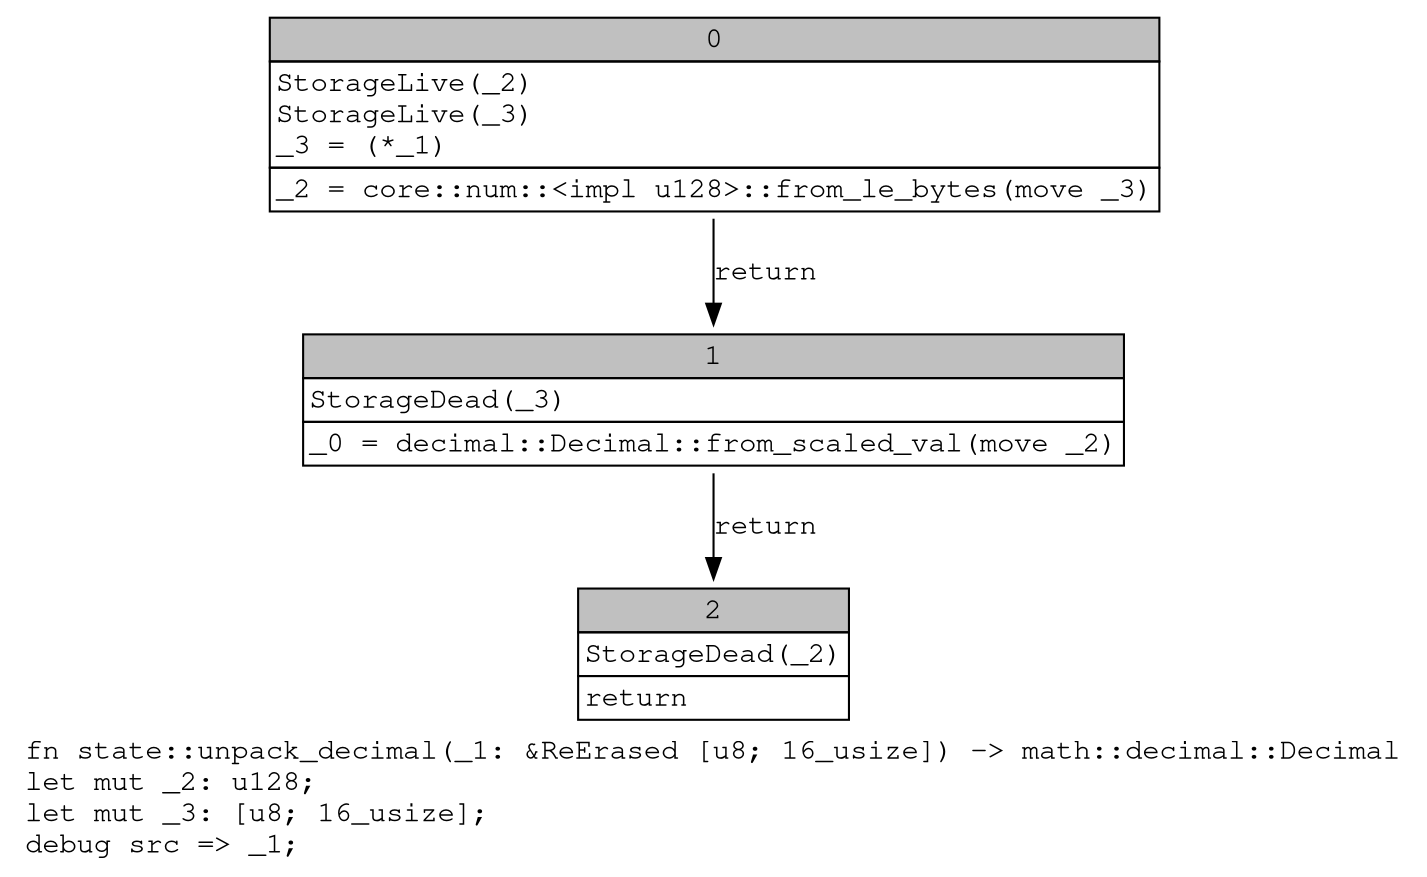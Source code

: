 digraph Mir_0_559 {
    graph [fontname="Courier, monospace"];
    node [fontname="Courier, monospace"];
    edge [fontname="Courier, monospace"];
    label=<fn state::unpack_decimal(_1: &amp;ReErased [u8; 16_usize]) -&gt; math::decimal::Decimal<br align="left"/>let mut _2: u128;<br align="left"/>let mut _3: [u8; 16_usize];<br align="left"/>debug src =&gt; _1;<br align="left"/>>;
    bb0__0_559 [shape="none", label=<<table border="0" cellborder="1" cellspacing="0"><tr><td bgcolor="gray" align="center" colspan="1">0</td></tr><tr><td align="left" balign="left">StorageLive(_2)<br/>StorageLive(_3)<br/>_3 = (*_1)<br/></td></tr><tr><td align="left">_2 = core::num::&lt;impl u128&gt;::from_le_bytes(move _3)</td></tr></table>>];
    bb1__0_559 [shape="none", label=<<table border="0" cellborder="1" cellspacing="0"><tr><td bgcolor="gray" align="center" colspan="1">1</td></tr><tr><td align="left" balign="left">StorageDead(_3)<br/></td></tr><tr><td align="left">_0 = decimal::Decimal::from_scaled_val(move _2)</td></tr></table>>];
    bb2__0_559 [shape="none", label=<<table border="0" cellborder="1" cellspacing="0"><tr><td bgcolor="gray" align="center" colspan="1">2</td></tr><tr><td align="left" balign="left">StorageDead(_2)<br/></td></tr><tr><td align="left">return</td></tr></table>>];
    bb0__0_559 -> bb1__0_559 [label="return"];
    bb1__0_559 -> bb2__0_559 [label="return"];
}
